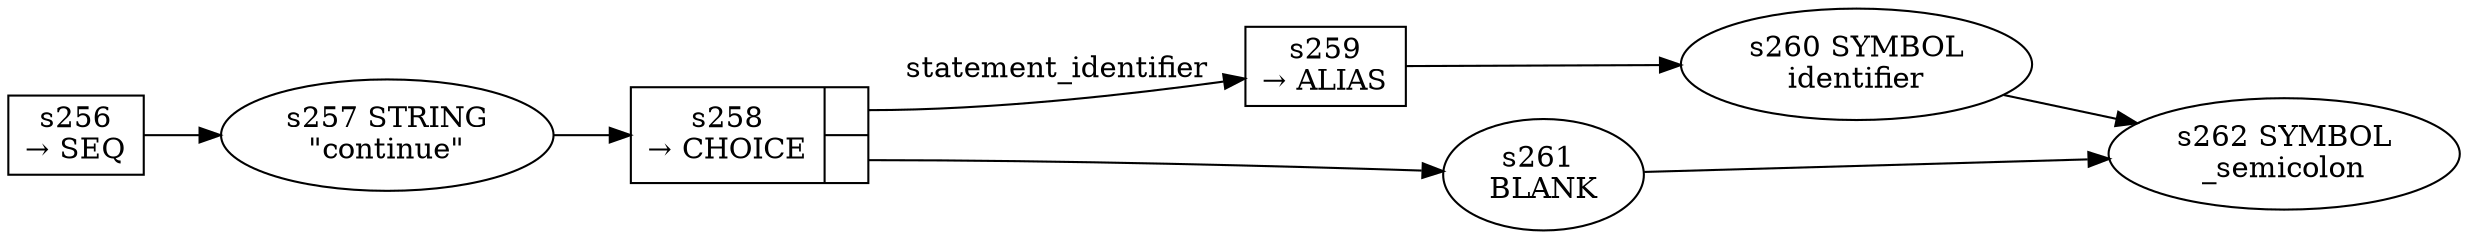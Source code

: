 
  digraph continue_statement {
  
    rankdir=LR;
  
    s256 [label="s256\n&rarr; SEQ", shape=record, fixedsize=false, peripheries=1];
  s257 [label="s257 STRING\n\"continue\""];
  s256 -> s257 [];
  s258 [label="{s258\n&rarr; CHOICE|{<p0>|<p1>}}", shape=record, fixedsize=false, peripheries=1];
  s259 [label="s259\n&rarr; ALIAS", shape=record, fixedsize=false, peripheries=1];
  s260 [label="s260 SYMBOL\nidentifier" href="javascript-grammar.json.identifier.dot.svg"];
  s259 -> s260 [];
  s258:p0 -> s259 [label="statement_identifier"];
  s261 [label="s261 \nBLANK"];
  s258:p1 -> s261 [label=""];
  s257 -> s258 [];
  s262 [label="s262 SYMBOL\n_semicolon" href="javascript-grammar.json._semicolon.dot.svg"];
  s260 -> s262 [];
  s261 -> s262 [];
  
  }
  